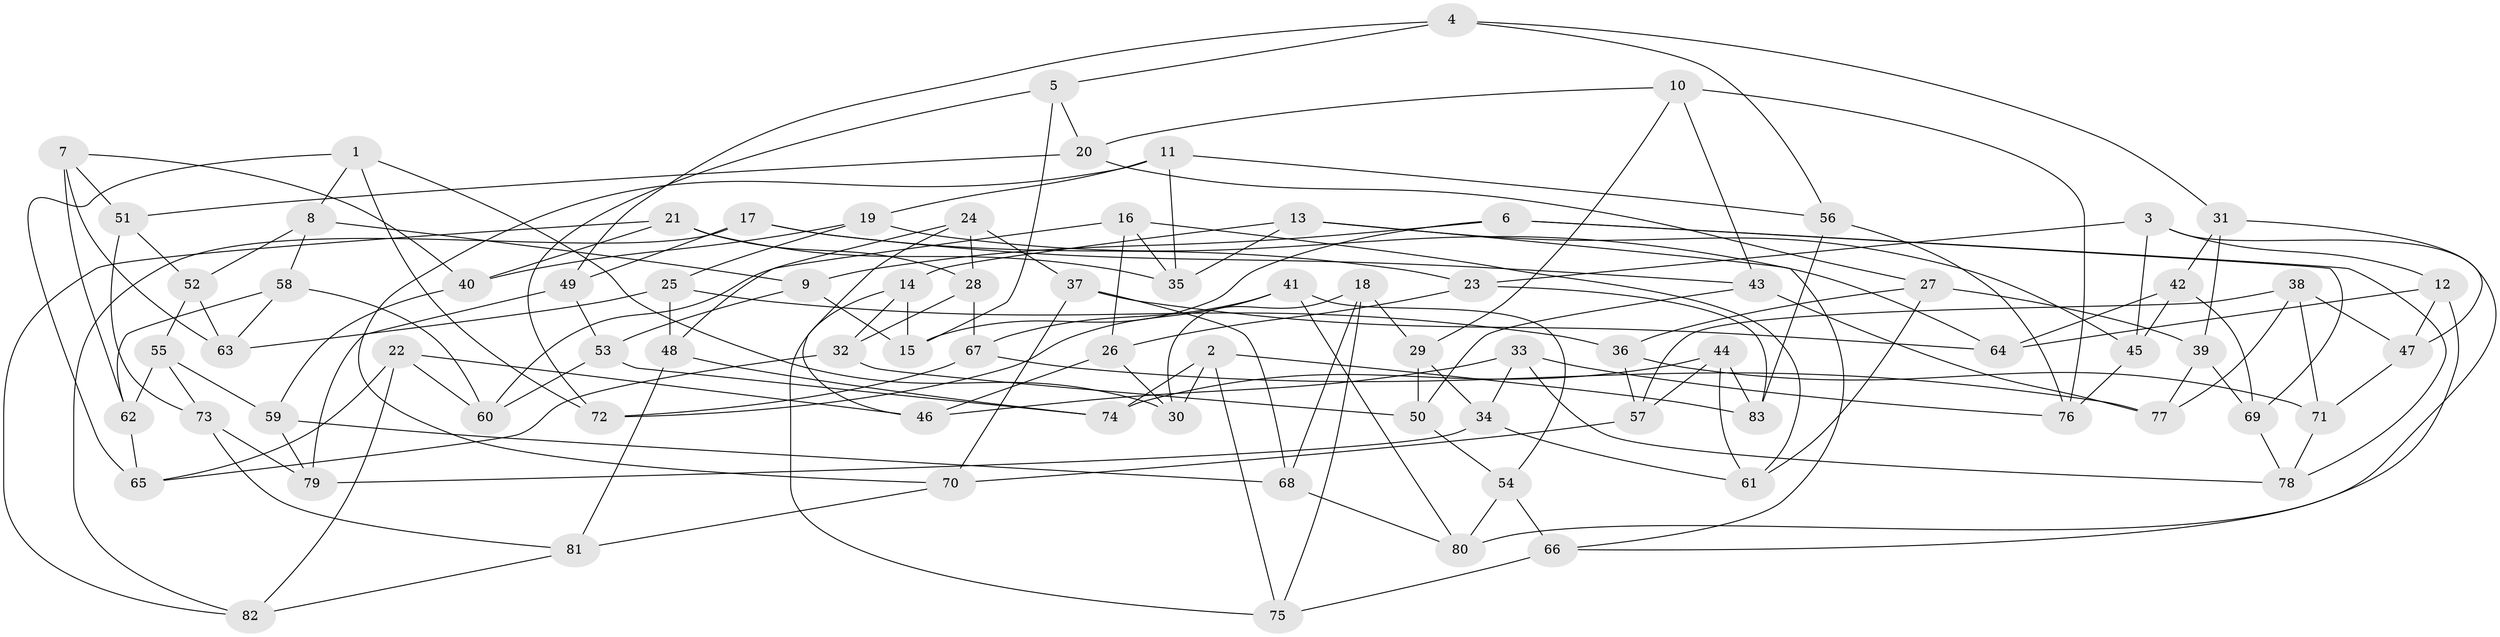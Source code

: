 // coarse degree distribution, {4: 0.559322033898305, 5: 0.15254237288135594, 2: 0.03389830508474576, 6: 0.23728813559322035, 3: 0.01694915254237288}
// Generated by graph-tools (version 1.1) at 2025/38/03/04/25 23:38:08]
// undirected, 83 vertices, 166 edges
graph export_dot {
  node [color=gray90,style=filled];
  1;
  2;
  3;
  4;
  5;
  6;
  7;
  8;
  9;
  10;
  11;
  12;
  13;
  14;
  15;
  16;
  17;
  18;
  19;
  20;
  21;
  22;
  23;
  24;
  25;
  26;
  27;
  28;
  29;
  30;
  31;
  32;
  33;
  34;
  35;
  36;
  37;
  38;
  39;
  40;
  41;
  42;
  43;
  44;
  45;
  46;
  47;
  48;
  49;
  50;
  51;
  52;
  53;
  54;
  55;
  56;
  57;
  58;
  59;
  60;
  61;
  62;
  63;
  64;
  65;
  66;
  67;
  68;
  69;
  70;
  71;
  72;
  73;
  74;
  75;
  76;
  77;
  78;
  79;
  80;
  81;
  82;
  83;
  1 -- 72;
  1 -- 65;
  1 -- 8;
  1 -- 30;
  2 -- 30;
  2 -- 75;
  2 -- 74;
  2 -- 83;
  3 -- 12;
  3 -- 23;
  3 -- 45;
  3 -- 80;
  4 -- 56;
  4 -- 31;
  4 -- 5;
  4 -- 49;
  5 -- 20;
  5 -- 15;
  5 -- 72;
  6 -- 78;
  6 -- 15;
  6 -- 9;
  6 -- 69;
  7 -- 51;
  7 -- 62;
  7 -- 63;
  7 -- 40;
  8 -- 9;
  8 -- 52;
  8 -- 58;
  9 -- 53;
  9 -- 15;
  10 -- 20;
  10 -- 43;
  10 -- 76;
  10 -- 29;
  11 -- 35;
  11 -- 56;
  11 -- 19;
  11 -- 70;
  12 -- 66;
  12 -- 64;
  12 -- 47;
  13 -- 45;
  13 -- 35;
  13 -- 66;
  13 -- 14;
  14 -- 32;
  14 -- 75;
  14 -- 15;
  16 -- 60;
  16 -- 35;
  16 -- 26;
  16 -- 61;
  17 -- 49;
  17 -- 82;
  17 -- 23;
  17 -- 43;
  18 -- 75;
  18 -- 29;
  18 -- 68;
  18 -- 30;
  19 -- 25;
  19 -- 64;
  19 -- 40;
  20 -- 51;
  20 -- 27;
  21 -- 28;
  21 -- 40;
  21 -- 82;
  21 -- 35;
  22 -- 60;
  22 -- 46;
  22 -- 82;
  22 -- 65;
  23 -- 26;
  23 -- 83;
  24 -- 28;
  24 -- 46;
  24 -- 48;
  24 -- 37;
  25 -- 63;
  25 -- 48;
  25 -- 36;
  26 -- 30;
  26 -- 46;
  27 -- 61;
  27 -- 36;
  27 -- 39;
  28 -- 67;
  28 -- 32;
  29 -- 50;
  29 -- 34;
  31 -- 42;
  31 -- 47;
  31 -- 39;
  32 -- 65;
  32 -- 50;
  33 -- 34;
  33 -- 46;
  33 -- 78;
  33 -- 76;
  34 -- 61;
  34 -- 79;
  36 -- 71;
  36 -- 57;
  37 -- 64;
  37 -- 68;
  37 -- 70;
  38 -- 77;
  38 -- 47;
  38 -- 57;
  38 -- 71;
  39 -- 69;
  39 -- 77;
  40 -- 59;
  41 -- 54;
  41 -- 67;
  41 -- 80;
  41 -- 72;
  42 -- 69;
  42 -- 45;
  42 -- 64;
  43 -- 50;
  43 -- 77;
  44 -- 57;
  44 -- 74;
  44 -- 83;
  44 -- 61;
  45 -- 76;
  47 -- 71;
  48 -- 81;
  48 -- 74;
  49 -- 53;
  49 -- 79;
  50 -- 54;
  51 -- 73;
  51 -- 52;
  52 -- 63;
  52 -- 55;
  53 -- 60;
  53 -- 74;
  54 -- 80;
  54 -- 66;
  55 -- 62;
  55 -- 59;
  55 -- 73;
  56 -- 83;
  56 -- 76;
  57 -- 70;
  58 -- 63;
  58 -- 62;
  58 -- 60;
  59 -- 68;
  59 -- 79;
  62 -- 65;
  66 -- 75;
  67 -- 77;
  67 -- 72;
  68 -- 80;
  69 -- 78;
  70 -- 81;
  71 -- 78;
  73 -- 81;
  73 -- 79;
  81 -- 82;
}

